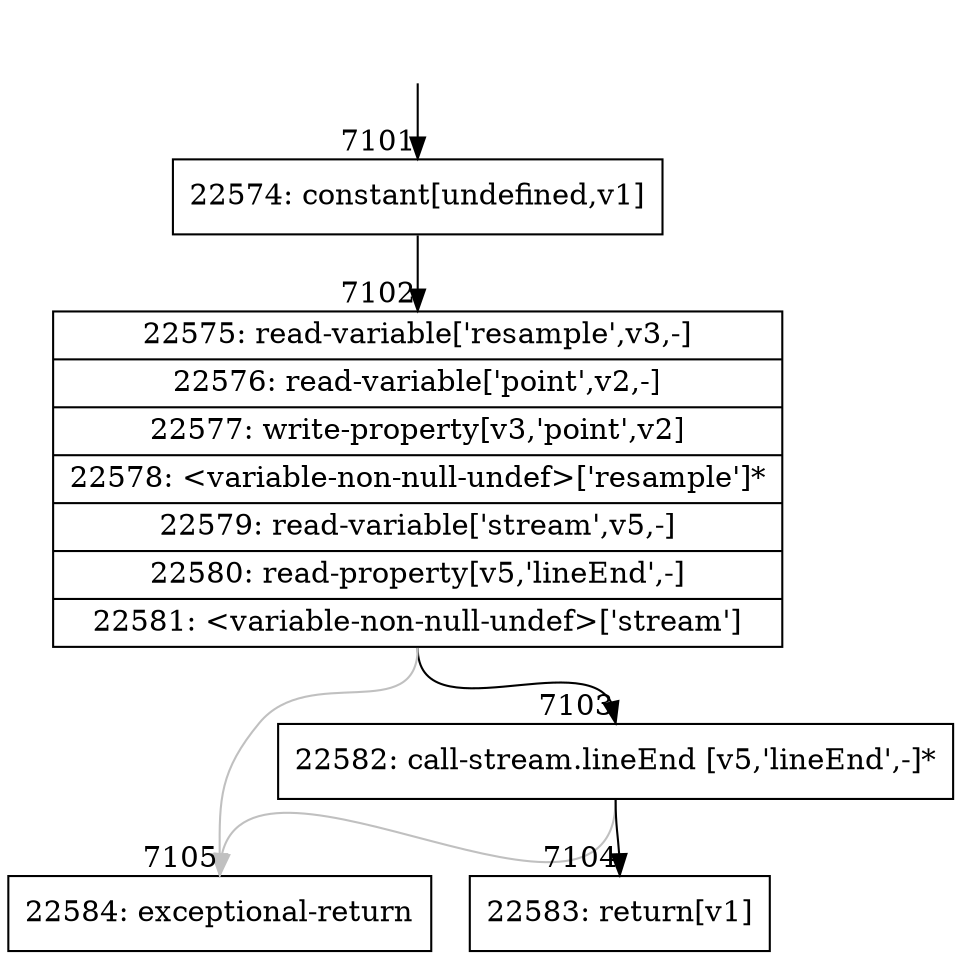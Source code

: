 digraph {
rankdir="TD"
BB_entry658[shape=none,label=""];
BB_entry658 -> BB7101 [tailport=s, headport=n, headlabel="    7101"]
BB7101 [shape=record label="{22574: constant[undefined,v1]}" ] 
BB7101 -> BB7102 [tailport=s, headport=n, headlabel="      7102"]
BB7102 [shape=record label="{22575: read-variable['resample',v3,-]|22576: read-variable['point',v2,-]|22577: write-property[v3,'point',v2]|22578: \<variable-non-null-undef\>['resample']*|22579: read-variable['stream',v5,-]|22580: read-property[v5,'lineEnd',-]|22581: \<variable-non-null-undef\>['stream']}" ] 
BB7102 -> BB7103 [tailport=s, headport=n, headlabel="      7103"]
BB7102 -> BB7105 [tailport=s, headport=n, color=gray, headlabel="      7105"]
BB7103 [shape=record label="{22582: call-stream.lineEnd [v5,'lineEnd',-]*}" ] 
BB7103 -> BB7104 [tailport=s, headport=n, headlabel="      7104"]
BB7103 -> BB7105 [tailport=s, headport=n, color=gray]
BB7104 [shape=record label="{22583: return[v1]}" ] 
BB7105 [shape=record label="{22584: exceptional-return}" ] 
//#$~ 4156
}
